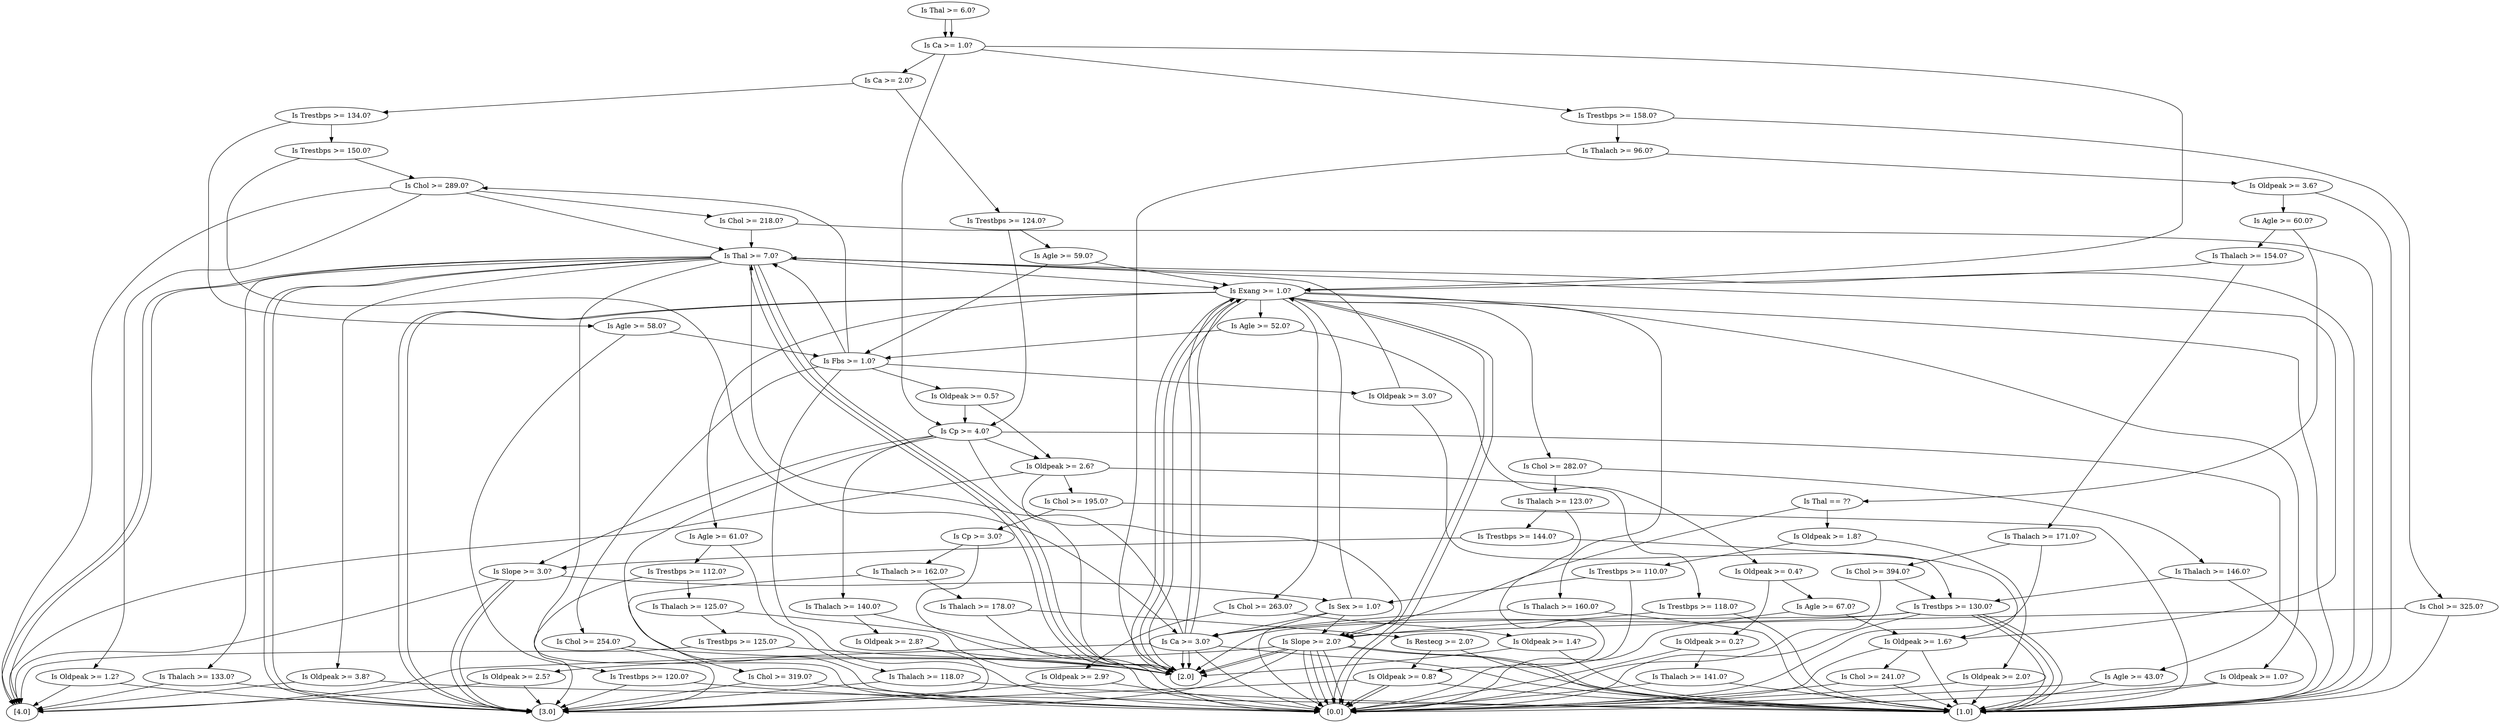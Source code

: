 // The Round Table
digraph {
	"Is Thal >= 6.0?" [label="Is Thal >= 6.0?"]
	"Is Ca >= 1.0?" [label="Is Ca >= 1.0?"]
	"Is Thal >= 6.0?" -> "Is Ca >= 1.0?"
	"Is Ca >= 2.0?" [label="Is Ca >= 2.0?"]
	"Is Ca >= 1.0?" -> "Is Ca >= 2.0?"
	"Is Trestbps >= 134.0?" [label="Is Trestbps >= 134.0?"]
	"Is Ca >= 2.0?" -> "Is Trestbps >= 134.0?"
	"Is Trestbps >= 150.0?" [label="Is Trestbps >= 150.0?"]
	"Is Trestbps >= 134.0?" -> "Is Trestbps >= 150.0?"
	"Is Chol >= 289.0?" [label="Is Chol >= 289.0?"]
	"Is Trestbps >= 150.0?" -> "Is Chol >= 289.0?"
	"Is Chol >= 289.0?" -> "[4.0]"
	"Is Thal >= 7.0?" [label="Is Thal >= 7.0?"]
	"Is Chol >= 289.0?" -> "Is Thal >= 7.0?"
	"Is Thalach >= 133.0?" [label="Is Thalach >= 133.0?"]
	"Is Thal >= 7.0?" -> "Is Thalach >= 133.0?"
	"Is Thalach >= 133.0?" -> "[3.0]"
	"Is Thalach >= 133.0?" -> "[4.0]"
	"Is Exang >= 1.0?" [label="Is Exang >= 1.0?"]
	"Is Thal >= 7.0?" -> "Is Exang >= 1.0?"
	"Is Exang >= 1.0?" -> "[2.0]"
	"Is Exang >= 1.0?" -> "[3.0]"
	"Is Ca >= 3.0?" [label="Is Ca >= 3.0?"]
	"Is Trestbps >= 150.0?" -> "Is Ca >= 3.0?"
	"Is Exang >= 1.0?" [label="Is Exang >= 1.0?"]
	"Is Ca >= 3.0?" -> "Is Exang >= 1.0?"
	"Is Exang >= 1.0?" -> "[3.0]"
	"Is Exang >= 1.0?" -> "[2.0]"
	"Is Thal >= 7.0?" [label="Is Thal >= 7.0?"]
	"Is Ca >= 3.0?" -> "Is Thal >= 7.0?"
	"Is Thal >= 7.0?" -> "[2.0]"
	"Is Thal >= 7.0?" -> "[4.0]"
	"Is Agle >= 58.0?" [label="Is Agle >= 58.0?"]
	"Is Trestbps >= 134.0?" -> "Is Agle >= 58.0?"
	"Is Fbs >= 1.0?" [label="Is Fbs >= 1.0?"]
	"Is Agle >= 58.0?" -> "Is Fbs >= 1.0?"
	"Is Chol >= 254.0?" [label="Is Chol >= 254.0?"]
	"Is Fbs >= 1.0?" -> "Is Chol >= 254.0?"
	"Is Chol >= 254.0?" -> "[3.0]"
	"Is Chol >= 254.0?" -> "[2.0]"
	"Is Oldpeak >= 3.0?" [label="Is Oldpeak >= 3.0?"]
	"Is Fbs >= 1.0?" -> "Is Oldpeak >= 3.0?"
	"Is Thal >= 7.0?" [label="Is Thal >= 7.0?"]
	"Is Oldpeak >= 3.0?" -> "Is Thal >= 7.0?"
	"Is Thal >= 7.0?" -> "[3.0]"
	"Is Thal >= 7.0?" -> "[4.0]"
	"Is Trestbps >= 130.0?" [label="Is Trestbps >= 130.0?"]
	"Is Oldpeak >= 3.0?" -> "Is Trestbps >= 130.0?"
	"Is Ca >= 3.0?" [label="Is Ca >= 3.0?"]
	"Is Trestbps >= 130.0?" -> "Is Ca >= 3.0?"
	"Is Ca >= 3.0?" -> "[0.0]"
	"Is Ca >= 3.0?" -> "[4.0]"
	"Is Trestbps >= 130.0?" -> "[1.0]"
	"Is Trestbps >= 120.0?" [label="Is Trestbps >= 120.0?"]
	"Is Agle >= 58.0?" -> "Is Trestbps >= 120.0?"
	"Is Trestbps >= 120.0?" -> "[3.0]"
	"Is Trestbps >= 120.0?" -> "[0.0]"
	"Is Trestbps >= 124.0?" [label="Is Trestbps >= 124.0?"]
	"Is Ca >= 2.0?" -> "Is Trestbps >= 124.0?"
	"Is Agle >= 59.0?" [label="Is Agle >= 59.0?"]
	"Is Trestbps >= 124.0?" -> "Is Agle >= 59.0?"
	"Is Exang >= 1.0?" [label="Is Exang >= 1.0?"]
	"Is Agle >= 59.0?" -> "Is Exang >= 1.0?"
	"Is Chol >= 263.0?" [label="Is Chol >= 263.0?"]
	"Is Exang >= 1.0?" -> "Is Chol >= 263.0?"
	"Is Oldpeak >= 2.9?" [label="Is Oldpeak >= 2.9?"]
	"Is Chol >= 263.0?" -> "Is Oldpeak >= 2.9?"
	"Is Oldpeak >= 2.9?" -> "[3.0]"
	"Is Oldpeak >= 2.9?" -> "[0.0]"
	"Is Oldpeak >= 1.4?" [label="Is Oldpeak >= 1.4?"]
	"Is Chol >= 263.0?" -> "Is Oldpeak >= 1.4?"
	"Is Oldpeak >= 1.4?" -> "[1.0]"
	"Is Oldpeak >= 1.4?" -> "[2.0]"
	"Is Exang >= 1.0?" -> "[2.0]"
	"Is Fbs >= 1.0?" [label="Is Fbs >= 1.0?"]
	"Is Agle >= 59.0?" -> "Is Fbs >= 1.0?"
	"Is Thal >= 7.0?" [label="Is Thal >= 7.0?"]
	"Is Fbs >= 1.0?" -> "Is Thal >= 7.0?"
	"Is Thal >= 7.0?" -> "[0.0]"
	"Is Thal >= 7.0?" -> "[2.0]"
	"Is Chol >= 289.0?" [label="Is Chol >= 289.0?"]
	"Is Fbs >= 1.0?" -> "Is Chol >= 289.0?"
	"Is Oldpeak >= 1.2?" [label="Is Oldpeak >= 1.2?"]
	"Is Chol >= 289.0?" -> "Is Oldpeak >= 1.2?"
	"Is Oldpeak >= 1.2?" -> "[3.0]"
	"Is Oldpeak >= 1.2?" -> "[4.0]"
	"Is Chol >= 218.0?" [label="Is Chol >= 218.0?"]
	"Is Chol >= 289.0?" -> "Is Chol >= 218.0?"
	"Is Chol >= 218.0?" -> "[1.0]"
	"Is Thal >= 7.0?" [label="Is Thal >= 7.0?"]
	"Is Chol >= 218.0?" -> "Is Thal >= 7.0?"
	"Is Thal >= 7.0?" -> "[3.0]"
	"Is Thal >= 7.0?" -> "[1.0]"
	"Is Cp >= 4.0?" [label="Is Cp >= 4.0?"]
	"Is Trestbps >= 124.0?" -> "Is Cp >= 4.0?"
	"Is Thalach >= 140.0?" [label="Is Thalach >= 140.0?"]
	"Is Cp >= 4.0?" -> "Is Thalach >= 140.0?"
	"Is Thalach >= 140.0?" -> "[2.0]"
	"Is Oldpeak >= 2.8?" [label="Is Oldpeak >= 2.8?"]
	"Is Thalach >= 140.0?" -> "Is Oldpeak >= 2.8?"
	"Is Oldpeak >= 2.8?" -> "[3.0]"
	"Is Oldpeak >= 2.8?" -> "[2.0]"
	"Is Slope >= 2.0?" [label="Is Slope >= 2.0?"]
	"Is Cp >= 4.0?" -> "Is Slope >= 2.0?"
	"Is Oldpeak >= 2.5?" [label="Is Oldpeak >= 2.5?"]
	"Is Slope >= 2.0?" -> "Is Oldpeak >= 2.5?"
	"Is Oldpeak >= 2.5?" -> "[4.0]"
	"Is Oldpeak >= 2.5?" -> "[3.0]"
	"Is Slope >= 2.0?" -> "[0.0]"
	"Is Exang >= 1.0?" [label="Is Exang >= 1.0?"]
	"Is Ca >= 1.0?" -> "Is Exang >= 1.0?"
	"Is Chol >= 282.0?" [label="Is Chol >= 282.0?"]
	"Is Exang >= 1.0?" -> "Is Chol >= 282.0?"
	"Is Thalach >= 146.0?" [label="Is Thalach >= 146.0?"]
	"Is Chol >= 282.0?" -> "Is Thalach >= 146.0?"
	"Is Thalach >= 146.0?" -> "[1.0]"
	"Is Trestbps >= 130.0?" [label="Is Trestbps >= 130.0?"]
	"Is Thalach >= 146.0?" -> "Is Trestbps >= 130.0?"
	"Is Trestbps >= 130.0?" -> "[2.0]"
	"Is Trestbps >= 130.0?" -> "[1.0]"
	"Is Thalach >= 123.0?" [label="Is Thalach >= 123.0?"]
	"Is Chol >= 282.0?" -> "Is Thalach >= 123.0?"
	"Is Trestbps >= 144.0?" [label="Is Trestbps >= 144.0?"]
	"Is Thalach >= 123.0?" -> "Is Trestbps >= 144.0?"
	"Is Slope >= 3.0?" [label="Is Slope >= 3.0?"]
	"Is Trestbps >= 144.0?" -> "Is Slope >= 3.0?"
	"Is Slope >= 3.0?" -> "[4.0]"
	"Is Slope >= 3.0?" -> "[3.0]"
	"Is Oldpeak >= 1.6?" [label="Is Oldpeak >= 1.6?"]
	"Is Trestbps >= 144.0?" -> "Is Oldpeak >= 1.6?"
	"Is Thal >= 7.0?" [label="Is Thal >= 7.0?"]
	"Is Oldpeak >= 1.6?" -> "Is Thal >= 7.0?"
	"Is Oldpeak >= 3.8?" [label="Is Oldpeak >= 3.8?"]
	"Is Thal >= 7.0?" -> "Is Oldpeak >= 3.8?"
	"Is Oldpeak >= 3.8?" -> "[4.0]"
	"Is Oldpeak >= 3.8?" -> "[1.0]"
	"Is Thal >= 7.0?" -> "[2.0]"
	"Is Chol >= 241.0?" [label="Is Chol >= 241.0?"]
	"Is Oldpeak >= 1.6?" -> "Is Chol >= 241.0?"
	"Is Chol >= 241.0?" -> "[1.0]"
	"Is Chol >= 241.0?" -> "[0.0]"
	"Is Oldpeak >= 0.8?" [label="Is Oldpeak >= 0.8?"]
	"Is Thalach >= 123.0?" -> "Is Oldpeak >= 0.8?"
	"Is Oldpeak >= 0.8?" -> "[3.0]"
	"Is Oldpeak >= 0.8?" -> "[0.0]"
	"Is Agle >= 52.0?" [label="Is Agle >= 52.0?"]
	"Is Exang >= 1.0?" -> "Is Agle >= 52.0?"
	"Is Oldpeak >= 0.4?" [label="Is Oldpeak >= 0.4?"]
	"Is Agle >= 52.0?" -> "Is Oldpeak >= 0.4?"
	"Is Agle >= 67.0?" [label="Is Agle >= 67.0?"]
	"Is Oldpeak >= 0.4?" -> "Is Agle >= 67.0?"
	"Is Oldpeak >= 1.6?" [label="Is Oldpeak >= 1.6?"]
	"Is Agle >= 67.0?" -> "Is Oldpeak >= 1.6?"
	"Is Oldpeak >= 1.6?" -> "[0.0]"
	"Is Oldpeak >= 1.6?" -> "[1.0]"
	"Is Agle >= 67.0?" -> "[0.0]"
	"Is Oldpeak >= 0.2?" [label="Is Oldpeak >= 0.2?"]
	"Is Oldpeak >= 0.4?" -> "Is Oldpeak >= 0.2?"
	"Is Thalach >= 141.0?" [label="Is Thalach >= 141.0?"]
	"Is Oldpeak >= 0.2?" -> "Is Thalach >= 141.0?"
	"Is Thalach >= 141.0?" -> "[1.0]"
	"Is Thalach >= 141.0?" -> "[0.0]"
	"Is Oldpeak >= 0.2?" -> "[0.0]"
	"Is Fbs >= 1.0?" [label="Is Fbs >= 1.0?"]
	"Is Agle >= 52.0?" -> "Is Fbs >= 1.0?"
	"Is Fbs >= 1.0?" -> "[0.0]"
	"Is Oldpeak >= 0.5?" [label="Is Oldpeak >= 0.5?"]
	"Is Fbs >= 1.0?" -> "Is Oldpeak >= 0.5?"
	"Is Oldpeak >= 2.6?" [label="Is Oldpeak >= 2.6?"]
	"Is Oldpeak >= 0.5?" -> "Is Oldpeak >= 2.6?"
	"Is Oldpeak >= 2.6?" -> "[4.0]"
	"Is Trestbps >= 118.0?" [label="Is Trestbps >= 118.0?"]
	"Is Oldpeak >= 2.6?" -> "Is Trestbps >= 118.0?"
	"Is Slope >= 2.0?" [label="Is Slope >= 2.0?"]
	"Is Trestbps >= 118.0?" -> "Is Slope >= 2.0?"
	"Is Slope >= 2.0?" -> "[3.0]"
	"Is Slope >= 2.0?" -> "[1.0]"
	"Is Trestbps >= 118.0?" -> "[1.0]"
	"Is Cp >= 4.0?" [label="Is Cp >= 4.0?"]
	"Is Oldpeak >= 0.5?" -> "Is Cp >= 4.0?"
	"Is Agle >= 43.0?" [label="Is Agle >= 43.0?"]
	"Is Cp >= 4.0?" -> "Is Agle >= 43.0?"
	"Is Agle >= 43.0?" -> "[0.0]"
	"Is Agle >= 43.0?" -> "[1.0]"
	"Is Cp >= 4.0?" -> "[0.0]"
	"Is Ca >= 1.0?" [label="Is Ca >= 1.0?"]
	"Is Thal >= 6.0?" -> "Is Ca >= 1.0?"
	"Is Cp >= 4.0?" [label="Is Cp >= 4.0?"]
	"Is Ca >= 1.0?" -> "Is Cp >= 4.0?"
	"Is Slope >= 3.0?" [label="Is Slope >= 3.0?"]
	"Is Cp >= 4.0?" -> "Is Slope >= 3.0?"
	"Is Slope >= 3.0?" -> "[3.0]"
	"Is Sex >= 1.0?" [label="Is Sex >= 1.0?"]
	"Is Slope >= 3.0?" -> "Is Sex >= 1.0?"
	"Is Exang >= 1.0?" [label="Is Exang >= 1.0?"]
	"Is Sex >= 1.0?" -> "Is Exang >= 1.0?"
	"Is Agle >= 61.0?" [label="Is Agle >= 61.0?"]
	"Is Exang >= 1.0?" -> "Is Agle >= 61.0?"
	"Is Trestbps >= 112.0?" [label="Is Trestbps >= 112.0?"]
	"Is Agle >= 61.0?" -> "Is Trestbps >= 112.0?"
	"Is Thalach >= 125.0?" [label="Is Thalach >= 125.0?"]
	"Is Trestbps >= 112.0?" -> "Is Thalach >= 125.0?"
	"Is Trestbps >= 125.0?" [label="Is Trestbps >= 125.0?"]
	"Is Thalach >= 125.0?" -> "Is Trestbps >= 125.0?"
	"Is Trestbps >= 125.0?" -> "[4.0]"
	"Is Trestbps >= 125.0?" -> "[2.0]"
	"Is Thalach >= 125.0?" -> "[2.0]"
	"Is Trestbps >= 112.0?" -> "[3.0]"
	"Is Thalach >= 118.0?" [label="Is Thalach >= 118.0?"]
	"Is Agle >= 61.0?" -> "Is Thalach >= 118.0?"
	"Is Thalach >= 118.0?" -> "[1.0]"
	"Is Thalach >= 118.0?" -> "[3.0]"
	"Is Thalach >= 160.0?" [label="Is Thalach >= 160.0?"]
	"Is Exang >= 1.0?" -> "Is Thalach >= 160.0?"
	"Is Thalach >= 160.0?" -> "[1.0]"
	"Is Ca >= 3.0?" [label="Is Ca >= 3.0?"]
	"Is Thalach >= 160.0?" -> "Is Ca >= 3.0?"
	"Is Ca >= 3.0?" -> "[1.0]"
	"Is Ca >= 3.0?" -> "[2.0]"
	"Is Ca >= 3.0?" [label="Is Ca >= 3.0?"]
	"Is Sex >= 1.0?" -> "Is Ca >= 3.0?"
	"Is Ca >= 3.0?" -> "[2.0]"
	"Is Exang >= 1.0?" [label="Is Exang >= 1.0?"]
	"Is Ca >= 3.0?" -> "Is Exang >= 1.0?"
	"Is Exang >= 1.0?" -> "[1.0]"
	"Is Exang >= 1.0?" -> "[0.0]"
	"Is Oldpeak >= 2.6?" [label="Is Oldpeak >= 2.6?"]
	"Is Cp >= 4.0?" -> "Is Oldpeak >= 2.6?"
	"Is Oldpeak >= 2.6?" -> "[2.0]"
	"Is Chol >= 195.0?" [label="Is Chol >= 195.0?"]
	"Is Oldpeak >= 2.6?" -> "Is Chol >= 195.0?"
	"Is Cp >= 3.0?" [label="Is Cp >= 3.0?"]
	"Is Chol >= 195.0?" -> "Is Cp >= 3.0?"
	"Is Cp >= 3.0?" -> "[0.0]"
	"Is Thalach >= 162.0?" [label="Is Thalach >= 162.0?"]
	"Is Cp >= 3.0?" -> "Is Thalach >= 162.0?"
	"Is Thalach >= 178.0?" [label="Is Thalach >= 178.0?"]
	"Is Thalach >= 162.0?" -> "Is Thalach >= 178.0?"
	"Is Thalach >= 178.0?" -> "[0.0]"
	"Is Restecg >= 2.0?" [label="Is Restecg >= 2.0?"]
	"Is Thalach >= 178.0?" -> "Is Restecg >= 2.0?"
	"Is Restecg >= 2.0?" -> "[1.0]"
	"Is Oldpeak >= 0.8?" [label="Is Oldpeak >= 0.8?"]
	"Is Restecg >= 2.0?" -> "Is Oldpeak >= 0.8?"
	"Is Oldpeak >= 0.8?" -> "[1.0]"
	"Is Oldpeak >= 0.8?" -> "[0.0]"
	"Is Chol >= 319.0?" [label="Is Chol >= 319.0?"]
	"Is Thalach >= 162.0?" -> "Is Chol >= 319.0?"
	"Is Chol >= 319.0?" -> "[3.0]"
	"Is Chol >= 319.0?" -> "[0.0]"
	"Is Chol >= 195.0?" -> "[1.0]"
	"Is Trestbps >= 158.0?" [label="Is Trestbps >= 158.0?"]
	"Is Ca >= 1.0?" -> "Is Trestbps >= 158.0?"
	"Is Chol >= 325.0?" [label="Is Chol >= 325.0?"]
	"Is Trestbps >= 158.0?" -> "Is Chol >= 325.0?"
	"Is Slope >= 2.0?" [label="Is Slope >= 2.0?"]
	"Is Chol >= 325.0?" -> "Is Slope >= 2.0?"
	"Is Slope >= 2.0?" -> "[2.0]"
	"Is Slope >= 2.0?" -> "[0.0]"
	"Is Chol >= 325.0?" -> "[1.0]"
	"Is Thalach >= 96.0?" [label="Is Thalach >= 96.0?"]
	"Is Trestbps >= 158.0?" -> "Is Thalach >= 96.0?"
	"Is Oldpeak >= 3.6?" [label="Is Oldpeak >= 3.6?"]
	"Is Thalach >= 96.0?" -> "Is Oldpeak >= 3.6?"
	"Is Oldpeak >= 3.6?" -> "[1.0]"
	"Is Agle >= 60.0?" [label="Is Agle >= 60.0?"]
	"Is Oldpeak >= 3.6?" -> "Is Agle >= 60.0?"
	"Is Thalach >= 154.0?" [label="Is Thalach >= 154.0?"]
	"Is Agle >= 60.0?" -> "Is Thalach >= 154.0?"
	"Is Thalach >= 171.0?" [label="Is Thalach >= 171.0?"]
	"Is Thalach >= 154.0?" -> "Is Thalach >= 171.0?"
	"Is Thalach >= 171.0?" -> "[0.0]"
	"Is Chol >= 394.0?" [label="Is Chol >= 394.0?"]
	"Is Thalach >= 171.0?" -> "Is Chol >= 394.0?"
	"Is Chol >= 394.0?" -> "[0.0]"
	"Is Trestbps >= 130.0?" [label="Is Trestbps >= 130.0?"]
	"Is Chol >= 394.0?" -> "Is Trestbps >= 130.0?"
	"Is Trestbps >= 130.0?" -> "[1.0]"
	"Is Trestbps >= 130.0?" -> "[0.0]"
	"Is Exang >= 1.0?" [label="Is Exang >= 1.0?"]
	"Is Thalach >= 154.0?" -> "Is Exang >= 1.0?"
	"Is Oldpeak >= 1.0?" [label="Is Oldpeak >= 1.0?"]
	"Is Exang >= 1.0?" -> "Is Oldpeak >= 1.0?"
	"Is Oldpeak >= 1.0?" -> "[0.0]"
	"Is Oldpeak >= 1.0?" -> "[1.0]"
	"Is Exang >= 1.0?" -> "[0.0]"
	"Is Thal == ??" [label="Is Thal == ??"]
	"Is Agle >= 60.0?" -> "Is Thal == ??"
	"Is Slope >= 2.0?" [label="Is Slope >= 2.0?"]
	"Is Thal == ??" -> "Is Slope >= 2.0?"
	"Is Slope >= 2.0?" -> "[2.0]"
	"Is Slope >= 2.0?" -> "[0.0]"
	"Is Oldpeak >= 1.8?" [label="Is Oldpeak >= 1.8?"]
	"Is Thal == ??" -> "Is Oldpeak >= 1.8?"
	"Is Oldpeak >= 2.0?" [label="Is Oldpeak >= 2.0?"]
	"Is Oldpeak >= 1.8?" -> "Is Oldpeak >= 2.0?"
	"Is Oldpeak >= 2.0?" -> "[0.0]"
	"Is Oldpeak >= 2.0?" -> "[1.0]"
	"Is Trestbps >= 110.0?" [label="Is Trestbps >= 110.0?"]
	"Is Oldpeak >= 1.8?" -> "Is Trestbps >= 110.0?"
	"Is Trestbps >= 110.0?" -> "[0.0]"
	"Is Sex >= 1.0?" [label="Is Sex >= 1.0?"]
	"Is Trestbps >= 110.0?" -> "Is Sex >= 1.0?"
	"Is Slope >= 2.0?" [label="Is Slope >= 2.0?"]
	"Is Sex >= 1.0?" -> "Is Slope >= 2.0?"
	"Is Slope >= 2.0?" -> "[0.0]"
	"Is Slope >= 2.0?" -> "[1.0]"
	"Is Sex >= 1.0?" -> "[0.0]"
	"Is Thalach >= 96.0?" -> "[2.0]"
}
